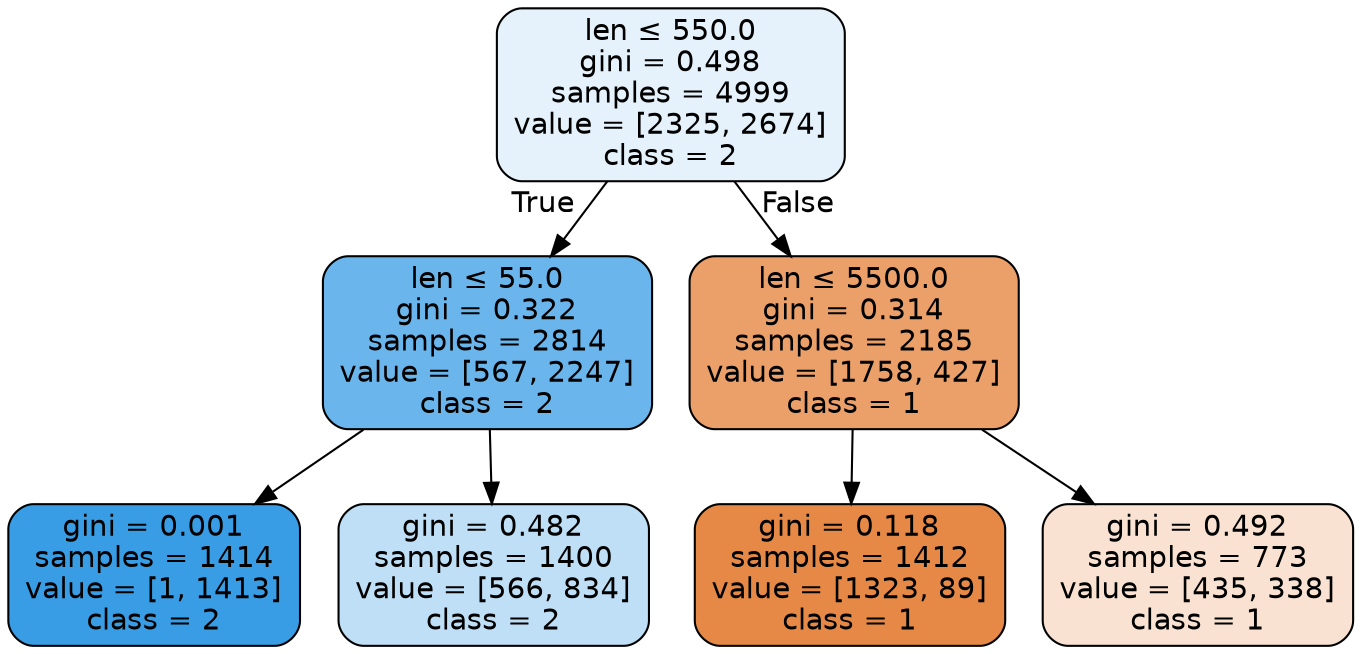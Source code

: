 digraph Tree {
node [shape=box, style="filled, rounded", color="black", fontname=helvetica] ;
edge [fontname=helvetica] ;
0 [label=<len &le; 550.0<br/>gini = 0.498<br/>samples = 4999<br/>value = [2325, 2674]<br/>class = 2>, fillcolor="#399de521"] ;
1 [label=<len &le; 55.0<br/>gini = 0.322<br/>samples = 2814<br/>value = [567, 2247]<br/>class = 2>, fillcolor="#399de5bf"] ;
0 -> 1 [labeldistance=2.5, labelangle=45, headlabel="True"] ;
2 [label=<gini = 0.001<br/>samples = 1414<br/>value = [1, 1413]<br/>class = 2>, fillcolor="#399de5ff"] ;
1 -> 2 ;
3 [label=<gini = 0.482<br/>samples = 1400<br/>value = [566, 834]<br/>class = 2>, fillcolor="#399de552"] ;
1 -> 3 ;
4 [label=<len &le; 5500.0<br/>gini = 0.314<br/>samples = 2185<br/>value = [1758, 427]<br/>class = 1>, fillcolor="#e58139c1"] ;
0 -> 4 [labeldistance=2.5, labelangle=-45, headlabel="False"] ;
5 [label=<gini = 0.118<br/>samples = 1412<br/>value = [1323, 89]<br/>class = 1>, fillcolor="#e58139ee"] ;
4 -> 5 ;
6 [label=<gini = 0.492<br/>samples = 773<br/>value = [435, 338]<br/>class = 1>, fillcolor="#e5813939"] ;
4 -> 6 ;
}
